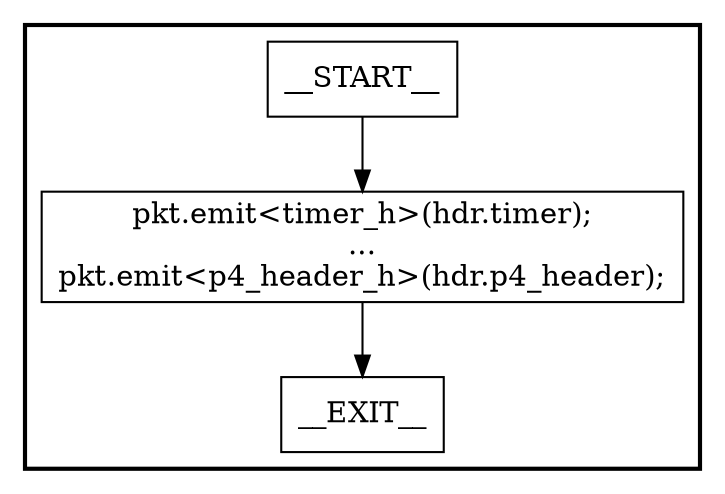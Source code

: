 digraph EgressDeparser {
subgraph cluster {
graph [
label="", labeljust=r, style=bold];
0[label=__START__, margin="", shape=rectangle, style=solid];
1[label=__EXIT__, margin="", shape=rectangle, style=solid];
2[label="pkt.emit<timer_h>(hdr.timer);
...
pkt.emit<p4_header_h>(hdr.p4_header);", margin="", shape=rectangle, style=solid];
0 -> 2[label=""];
2 -> 1[label=""];
}
}
